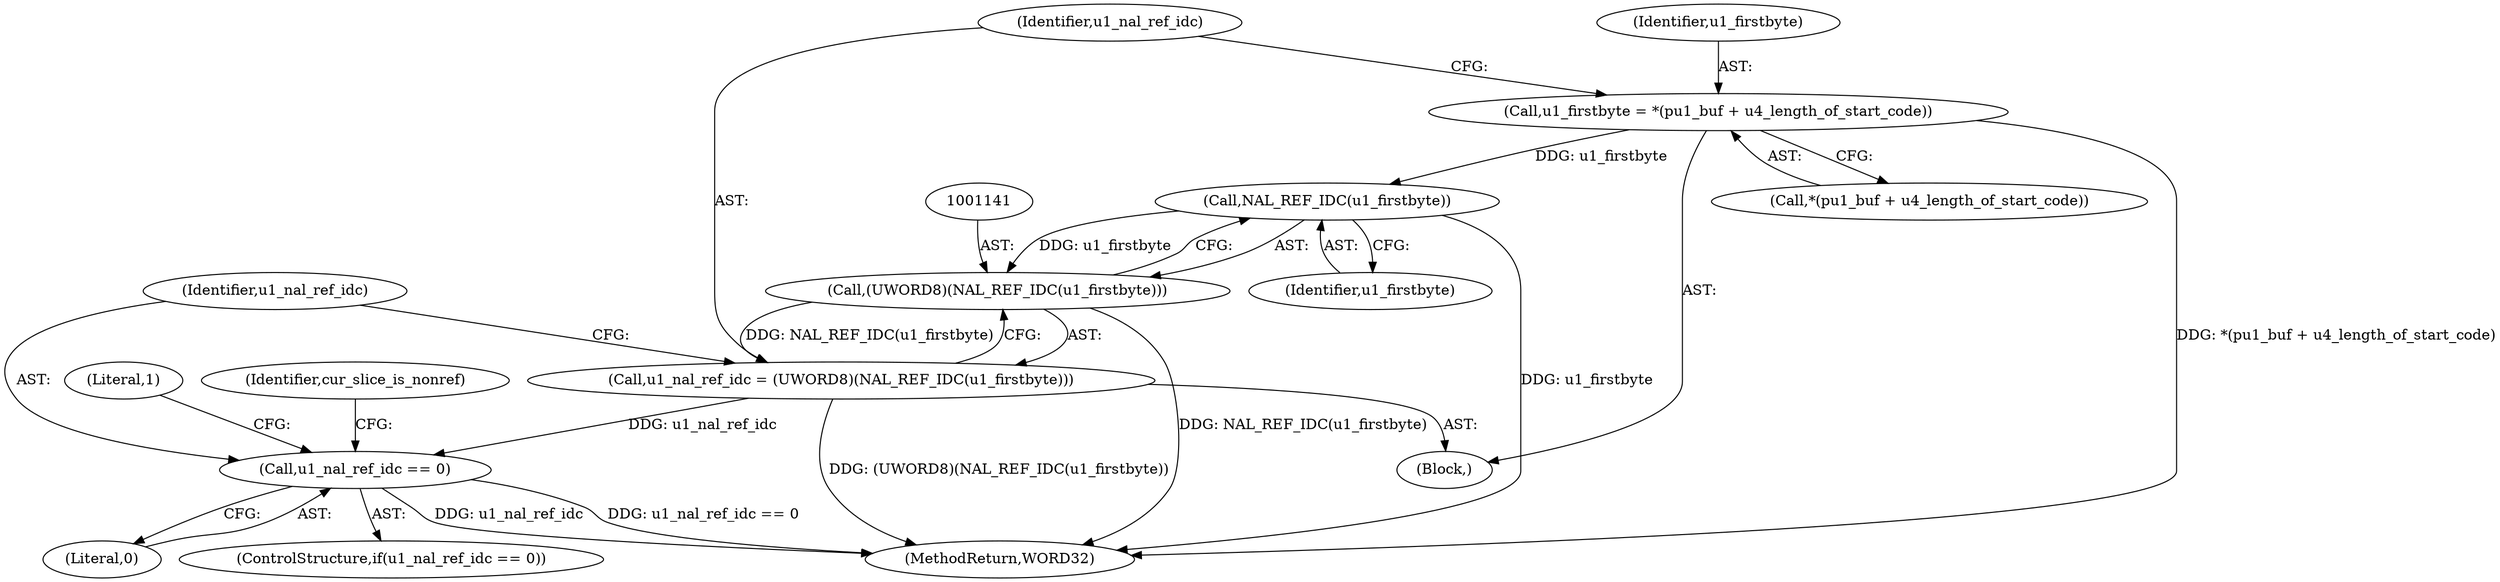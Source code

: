 digraph "0_Android_0b23c81c3dd9ec38f7e6806a3955fed1925541a0@integer" {
"1001132" [label="(Call,u1_firstbyte = *(pu1_buf + u4_length_of_start_code))"];
"1001142" [label="(Call,NAL_REF_IDC(u1_firstbyte))"];
"1001140" [label="(Call,(UWORD8)(NAL_REF_IDC(u1_firstbyte)))"];
"1001138" [label="(Call,u1_nal_ref_idc = (UWORD8)(NAL_REF_IDC(u1_firstbyte)))"];
"1001145" [label="(Call,u1_nal_ref_idc == 0)"];
"1001134" [label="(Call,*(pu1_buf + u4_length_of_start_code))"];
"1001147" [label="(Literal,0)"];
"1002226" [label="(MethodReturn,WORD32)"];
"1001144" [label="(ControlStructure,if(u1_nal_ref_idc == 0))"];
"1001150" [label="(Identifier,cur_slice_is_nonref)"];
"1001143" [label="(Identifier,u1_firstbyte)"];
"1001133" [label="(Identifier,u1_firstbyte)"];
"1001138" [label="(Call,u1_nal_ref_idc = (UWORD8)(NAL_REF_IDC(u1_firstbyte)))"];
"1001145" [label="(Call,u1_nal_ref_idc == 0)"];
"1001140" [label="(Call,(UWORD8)(NAL_REF_IDC(u1_firstbyte)))"];
"1001131" [label="(Block,)"];
"1001139" [label="(Identifier,u1_nal_ref_idc)"];
"1001157" [label="(Literal,1)"];
"1001142" [label="(Call,NAL_REF_IDC(u1_firstbyte))"];
"1001132" [label="(Call,u1_firstbyte = *(pu1_buf + u4_length_of_start_code))"];
"1001146" [label="(Identifier,u1_nal_ref_idc)"];
"1001132" -> "1001131"  [label="AST: "];
"1001132" -> "1001134"  [label="CFG: "];
"1001133" -> "1001132"  [label="AST: "];
"1001134" -> "1001132"  [label="AST: "];
"1001139" -> "1001132"  [label="CFG: "];
"1001132" -> "1002226"  [label="DDG: *(pu1_buf + u4_length_of_start_code)"];
"1001132" -> "1001142"  [label="DDG: u1_firstbyte"];
"1001142" -> "1001140"  [label="AST: "];
"1001142" -> "1001143"  [label="CFG: "];
"1001143" -> "1001142"  [label="AST: "];
"1001140" -> "1001142"  [label="CFG: "];
"1001142" -> "1002226"  [label="DDG: u1_firstbyte"];
"1001142" -> "1001140"  [label="DDG: u1_firstbyte"];
"1001140" -> "1001138"  [label="AST: "];
"1001141" -> "1001140"  [label="AST: "];
"1001138" -> "1001140"  [label="CFG: "];
"1001140" -> "1002226"  [label="DDG: NAL_REF_IDC(u1_firstbyte)"];
"1001140" -> "1001138"  [label="DDG: NAL_REF_IDC(u1_firstbyte)"];
"1001138" -> "1001131"  [label="AST: "];
"1001139" -> "1001138"  [label="AST: "];
"1001146" -> "1001138"  [label="CFG: "];
"1001138" -> "1002226"  [label="DDG: (UWORD8)(NAL_REF_IDC(u1_firstbyte))"];
"1001138" -> "1001145"  [label="DDG: u1_nal_ref_idc"];
"1001145" -> "1001144"  [label="AST: "];
"1001145" -> "1001147"  [label="CFG: "];
"1001146" -> "1001145"  [label="AST: "];
"1001147" -> "1001145"  [label="AST: "];
"1001150" -> "1001145"  [label="CFG: "];
"1001157" -> "1001145"  [label="CFG: "];
"1001145" -> "1002226"  [label="DDG: u1_nal_ref_idc"];
"1001145" -> "1002226"  [label="DDG: u1_nal_ref_idc == 0"];
}
